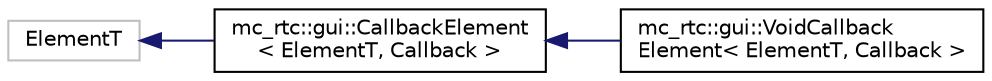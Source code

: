 digraph "Graphical Class Hierarchy"
{
 // INTERACTIVE_SVG=YES
  edge [fontname="Helvetica",fontsize="10",labelfontname="Helvetica",labelfontsize="10"];
  node [fontname="Helvetica",fontsize="10",shape=record];
  rankdir="LR";
  Node375 [label="ElementT",height=0.2,width=0.4,color="grey75", fillcolor="white", style="filled"];
  Node375 -> Node0 [dir="back",color="midnightblue",fontsize="10",style="solid",fontname="Helvetica"];
  Node0 [label="mc_rtc::gui::CallbackElement\l\< ElementT, Callback \>",height=0.2,width=0.4,color="black", fillcolor="white", style="filled",URL="$structmc__rtc_1_1gui_1_1CallbackElement.html"];
  Node0 -> Node1 [dir="back",color="midnightblue",fontsize="10",style="solid",fontname="Helvetica"];
  Node1 [label="mc_rtc::gui::VoidCallback\lElement\< ElementT, Callback \>",height=0.2,width=0.4,color="black", fillcolor="white", style="filled",URL="$structmc__rtc_1_1gui_1_1VoidCallbackElement.html"];
}
